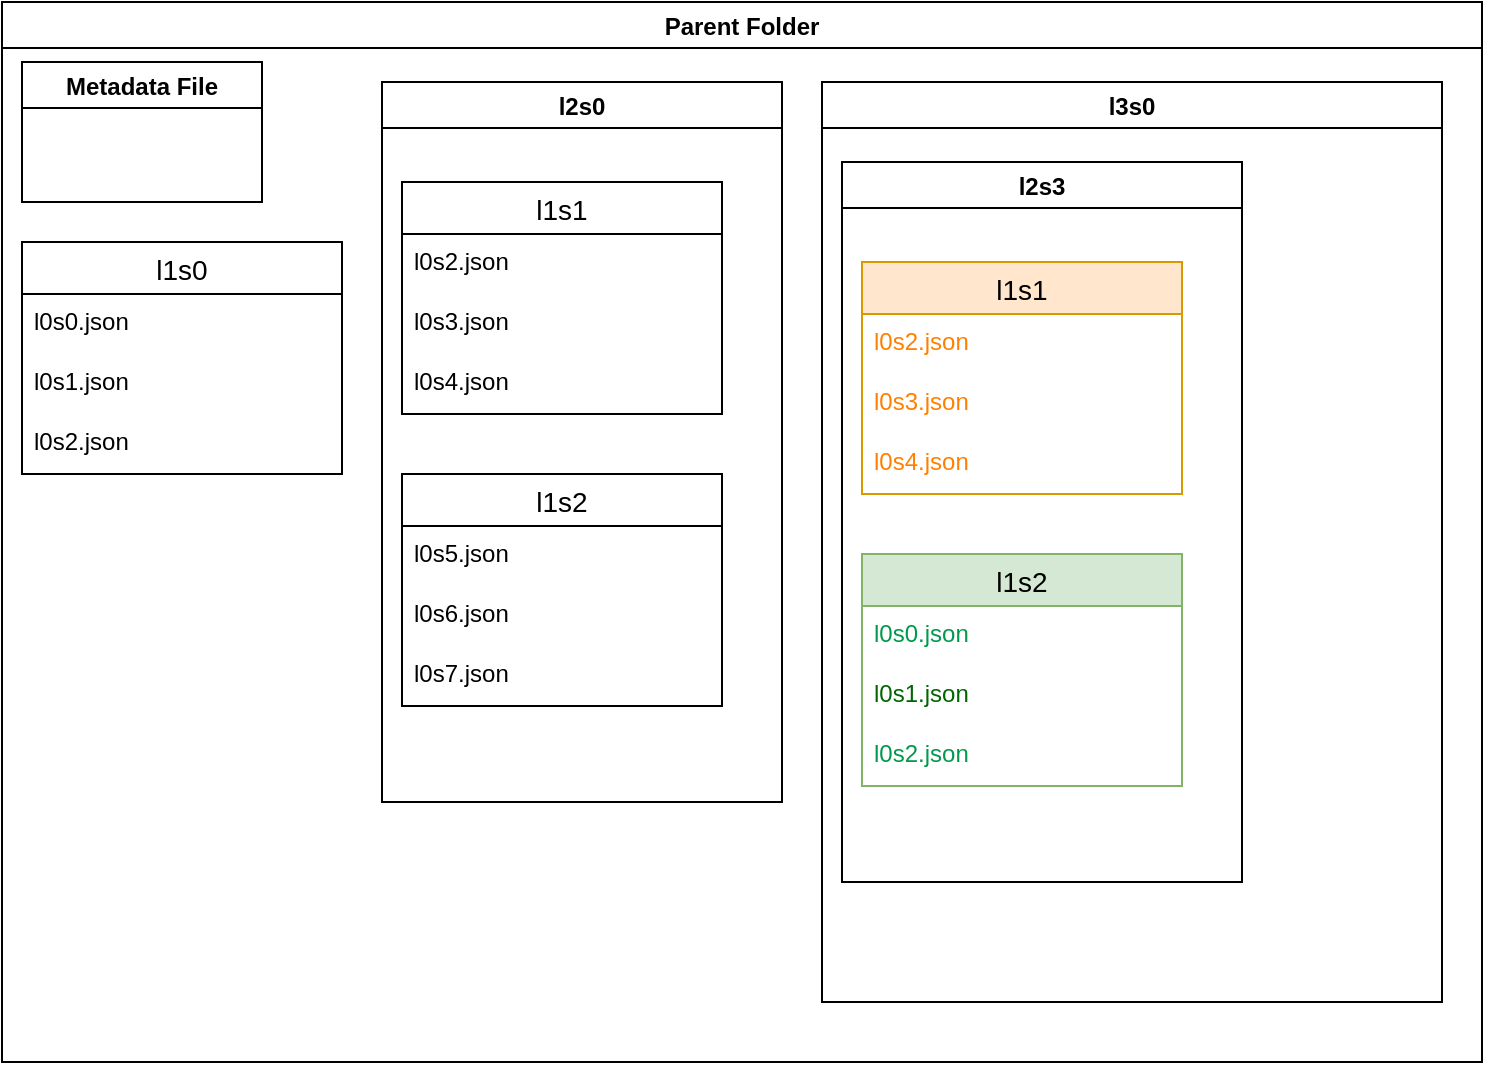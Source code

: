 <mxfile version="24.7.17">
  <diagram id="R2lEEEUBdFMjLlhIrx00" name="Page-1">
    <mxGraphModel dx="784" dy="770" grid="1" gridSize="10" guides="1" tooltips="1" connect="1" arrows="1" fold="1" page="1" pageScale="1" pageWidth="850" pageHeight="1100" math="0" shadow="0" extFonts="Permanent Marker^https://fonts.googleapis.com/css?family=Permanent+Marker">
      <root>
        <mxCell id="0" />
        <mxCell id="1" parent="0" />
        <mxCell id="LrgFrGgnKRn9gnrKyvN1-1" value="Parent Folder" style="swimlane;" vertex="1" parent="1">
          <mxGeometry x="30" y="30" width="740" height="530" as="geometry" />
        </mxCell>
        <mxCell id="LrgFrGgnKRn9gnrKyvN1-2" value="Metadata File" style="swimlane;" vertex="1" parent="LrgFrGgnKRn9gnrKyvN1-1">
          <mxGeometry x="10" y="30" width="120" height="70" as="geometry" />
        </mxCell>
        <mxCell id="LrgFrGgnKRn9gnrKyvN1-5" value="l1s0" style="swimlane;fontStyle=0;childLayout=stackLayout;horizontal=1;startSize=26;horizontalStack=0;resizeParent=1;resizeParentMax=0;resizeLast=0;collapsible=1;marginBottom=0;align=center;fontSize=14;" vertex="1" parent="LrgFrGgnKRn9gnrKyvN1-1">
          <mxGeometry x="10" y="120" width="160" height="116" as="geometry" />
        </mxCell>
        <mxCell id="LrgFrGgnKRn9gnrKyvN1-6" value="l0s0.json" style="text;strokeColor=none;fillColor=none;spacingLeft=4;spacingRight=4;overflow=hidden;rotatable=0;points=[[0,0.5],[1,0.5]];portConstraint=eastwest;fontSize=12;whiteSpace=wrap;html=1;" vertex="1" parent="LrgFrGgnKRn9gnrKyvN1-5">
          <mxGeometry y="26" width="160" height="30" as="geometry" />
        </mxCell>
        <mxCell id="LrgFrGgnKRn9gnrKyvN1-7" value="l0s1.json" style="text;strokeColor=none;fillColor=none;spacingLeft=4;spacingRight=4;overflow=hidden;rotatable=0;points=[[0,0.5],[1,0.5]];portConstraint=eastwest;fontSize=12;whiteSpace=wrap;html=1;" vertex="1" parent="LrgFrGgnKRn9gnrKyvN1-5">
          <mxGeometry y="56" width="160" height="30" as="geometry" />
        </mxCell>
        <mxCell id="LrgFrGgnKRn9gnrKyvN1-8" value="l0s2.json" style="text;strokeColor=none;fillColor=none;spacingLeft=4;spacingRight=4;overflow=hidden;rotatable=0;points=[[0,0.5],[1,0.5]];portConstraint=eastwest;fontSize=12;whiteSpace=wrap;html=1;" vertex="1" parent="LrgFrGgnKRn9gnrKyvN1-5">
          <mxGeometry y="86" width="160" height="30" as="geometry" />
        </mxCell>
        <mxCell id="LrgFrGgnKRn9gnrKyvN1-13" value="l2s0" style="swimlane;" vertex="1" parent="LrgFrGgnKRn9gnrKyvN1-1">
          <mxGeometry x="190" y="40" width="200" height="360" as="geometry" />
        </mxCell>
        <mxCell id="LrgFrGgnKRn9gnrKyvN1-14" value="l1s1" style="swimlane;fontStyle=0;childLayout=stackLayout;horizontal=1;startSize=26;horizontalStack=0;resizeParent=1;resizeParentMax=0;resizeLast=0;collapsible=1;marginBottom=0;align=center;fontSize=14;" vertex="1" parent="LrgFrGgnKRn9gnrKyvN1-13">
          <mxGeometry x="10" y="50" width="160" height="116" as="geometry" />
        </mxCell>
        <mxCell id="LrgFrGgnKRn9gnrKyvN1-15" value="l0s2.json" style="text;strokeColor=none;fillColor=none;spacingLeft=4;spacingRight=4;overflow=hidden;rotatable=0;points=[[0,0.5],[1,0.5]];portConstraint=eastwest;fontSize=12;whiteSpace=wrap;html=1;" vertex="1" parent="LrgFrGgnKRn9gnrKyvN1-14">
          <mxGeometry y="26" width="160" height="30" as="geometry" />
        </mxCell>
        <mxCell id="LrgFrGgnKRn9gnrKyvN1-16" value="l0s3.json" style="text;strokeColor=none;fillColor=none;spacingLeft=4;spacingRight=4;overflow=hidden;rotatable=0;points=[[0,0.5],[1,0.5]];portConstraint=eastwest;fontSize=12;whiteSpace=wrap;html=1;" vertex="1" parent="LrgFrGgnKRn9gnrKyvN1-14">
          <mxGeometry y="56" width="160" height="30" as="geometry" />
        </mxCell>
        <mxCell id="LrgFrGgnKRn9gnrKyvN1-17" value="l0s4.json" style="text;strokeColor=none;fillColor=none;spacingLeft=4;spacingRight=4;overflow=hidden;rotatable=0;points=[[0,0.5],[1,0.5]];portConstraint=eastwest;fontSize=12;whiteSpace=wrap;html=1;" vertex="1" parent="LrgFrGgnKRn9gnrKyvN1-14">
          <mxGeometry y="86" width="160" height="30" as="geometry" />
        </mxCell>
        <mxCell id="LrgFrGgnKRn9gnrKyvN1-19" value="l1s2" style="swimlane;fontStyle=0;childLayout=stackLayout;horizontal=1;startSize=26;horizontalStack=0;resizeParent=1;resizeParentMax=0;resizeLast=0;collapsible=1;marginBottom=0;align=center;fontSize=14;" vertex="1" parent="LrgFrGgnKRn9gnrKyvN1-13">
          <mxGeometry x="10" y="196" width="160" height="116" as="geometry" />
        </mxCell>
        <mxCell id="LrgFrGgnKRn9gnrKyvN1-20" value="l0s5.json" style="text;strokeColor=none;fillColor=none;spacingLeft=4;spacingRight=4;overflow=hidden;rotatable=0;points=[[0,0.5],[1,0.5]];portConstraint=eastwest;fontSize=12;whiteSpace=wrap;html=1;" vertex="1" parent="LrgFrGgnKRn9gnrKyvN1-19">
          <mxGeometry y="26" width="160" height="30" as="geometry" />
        </mxCell>
        <mxCell id="LrgFrGgnKRn9gnrKyvN1-21" value="l0s6.json" style="text;strokeColor=none;fillColor=none;spacingLeft=4;spacingRight=4;overflow=hidden;rotatable=0;points=[[0,0.5],[1,0.5]];portConstraint=eastwest;fontSize=12;whiteSpace=wrap;html=1;" vertex="1" parent="LrgFrGgnKRn9gnrKyvN1-19">
          <mxGeometry y="56" width="160" height="30" as="geometry" />
        </mxCell>
        <mxCell id="LrgFrGgnKRn9gnrKyvN1-22" value="l0s7.json" style="text;strokeColor=none;fillColor=none;spacingLeft=4;spacingRight=4;overflow=hidden;rotatable=0;points=[[0,0.5],[1,0.5]];portConstraint=eastwest;fontSize=12;whiteSpace=wrap;html=1;" vertex="1" parent="LrgFrGgnKRn9gnrKyvN1-19">
          <mxGeometry y="86" width="160" height="30" as="geometry" />
        </mxCell>
        <mxCell id="LrgFrGgnKRn9gnrKyvN1-23" value="l3s0" style="swimlane;" vertex="1" parent="LrgFrGgnKRn9gnrKyvN1-1">
          <mxGeometry x="410" y="40" width="310" height="460" as="geometry" />
        </mxCell>
        <mxCell id="LrgFrGgnKRn9gnrKyvN1-32" value="l2s3" style="swimlane;" vertex="1" parent="LrgFrGgnKRn9gnrKyvN1-23">
          <mxGeometry x="10" y="40" width="200" height="360" as="geometry" />
        </mxCell>
        <mxCell id="LrgFrGgnKRn9gnrKyvN1-33" value="l1s1" style="swimlane;fontStyle=0;childLayout=stackLayout;horizontal=1;startSize=26;horizontalStack=0;resizeParent=1;resizeParentMax=0;resizeLast=0;collapsible=1;marginBottom=0;align=center;fontSize=14;fillColor=#ffe6cc;strokeColor=#d79b00;" vertex="1" parent="LrgFrGgnKRn9gnrKyvN1-32">
          <mxGeometry x="10" y="50" width="160" height="116" as="geometry" />
        </mxCell>
        <mxCell id="LrgFrGgnKRn9gnrKyvN1-34" value="l0s2.json" style="text;strokeColor=none;fillColor=none;spacingLeft=4;spacingRight=4;overflow=hidden;rotatable=0;points=[[0,0.5],[1,0.5]];portConstraint=eastwest;fontSize=12;whiteSpace=wrap;html=1;fontColor=#FF8000;" vertex="1" parent="LrgFrGgnKRn9gnrKyvN1-33">
          <mxGeometry y="26" width="160" height="30" as="geometry" />
        </mxCell>
        <mxCell id="LrgFrGgnKRn9gnrKyvN1-35" value="l0s3.json" style="text;strokeColor=none;fillColor=none;spacingLeft=4;spacingRight=4;overflow=hidden;rotatable=0;points=[[0,0.5],[1,0.5]];portConstraint=eastwest;fontSize=12;whiteSpace=wrap;html=1;fontColor=#FF8000;" vertex="1" parent="LrgFrGgnKRn9gnrKyvN1-33">
          <mxGeometry y="56" width="160" height="30" as="geometry" />
        </mxCell>
        <mxCell id="LrgFrGgnKRn9gnrKyvN1-36" value="l0s4.json" style="text;strokeColor=none;fillColor=none;spacingLeft=4;spacingRight=4;overflow=hidden;rotatable=0;points=[[0,0.5],[1,0.5]];portConstraint=eastwest;fontSize=12;whiteSpace=wrap;html=1;fontColor=#FF8000;" vertex="1" parent="LrgFrGgnKRn9gnrKyvN1-33">
          <mxGeometry y="86" width="160" height="30" as="geometry" />
        </mxCell>
        <mxCell id="LrgFrGgnKRn9gnrKyvN1-37" value="l1s2" style="swimlane;fontStyle=0;childLayout=stackLayout;horizontal=1;startSize=26;horizontalStack=0;resizeParent=1;resizeParentMax=0;resizeLast=0;collapsible=1;marginBottom=0;align=center;fontSize=14;fillColor=#d5e8d4;strokeColor=#82b366;" vertex="1" parent="LrgFrGgnKRn9gnrKyvN1-32">
          <mxGeometry x="10" y="196" width="160" height="116" as="geometry" />
        </mxCell>
        <mxCell id="LrgFrGgnKRn9gnrKyvN1-38" value="l0s0.json" style="text;strokeColor=none;fillColor=none;spacingLeft=4;spacingRight=4;overflow=hidden;rotatable=0;points=[[0,0.5],[1,0.5]];portConstraint=eastwest;fontSize=12;whiteSpace=wrap;html=1;fontColor=#00994D;" vertex="1" parent="LrgFrGgnKRn9gnrKyvN1-37">
          <mxGeometry y="26" width="160" height="30" as="geometry" />
        </mxCell>
        <mxCell id="LrgFrGgnKRn9gnrKyvN1-39" value="l0s1.json" style="text;strokeColor=none;fillColor=none;spacingLeft=4;spacingRight=4;overflow=hidden;rotatable=0;points=[[0,0.5],[1,0.5]];portConstraint=eastwest;fontSize=12;whiteSpace=wrap;html=1;fontColor=#006600;" vertex="1" parent="LrgFrGgnKRn9gnrKyvN1-37">
          <mxGeometry y="56" width="160" height="30" as="geometry" />
        </mxCell>
        <mxCell id="LrgFrGgnKRn9gnrKyvN1-40" value="l0s2.json" style="text;strokeColor=none;fillColor=none;spacingLeft=4;spacingRight=4;overflow=hidden;rotatable=0;points=[[0,0.5],[1,0.5]];portConstraint=eastwest;fontSize=12;whiteSpace=wrap;html=1;fontColor=#00994D;" vertex="1" parent="LrgFrGgnKRn9gnrKyvN1-37">
          <mxGeometry y="86" width="160" height="30" as="geometry" />
        </mxCell>
      </root>
    </mxGraphModel>
  </diagram>
</mxfile>
